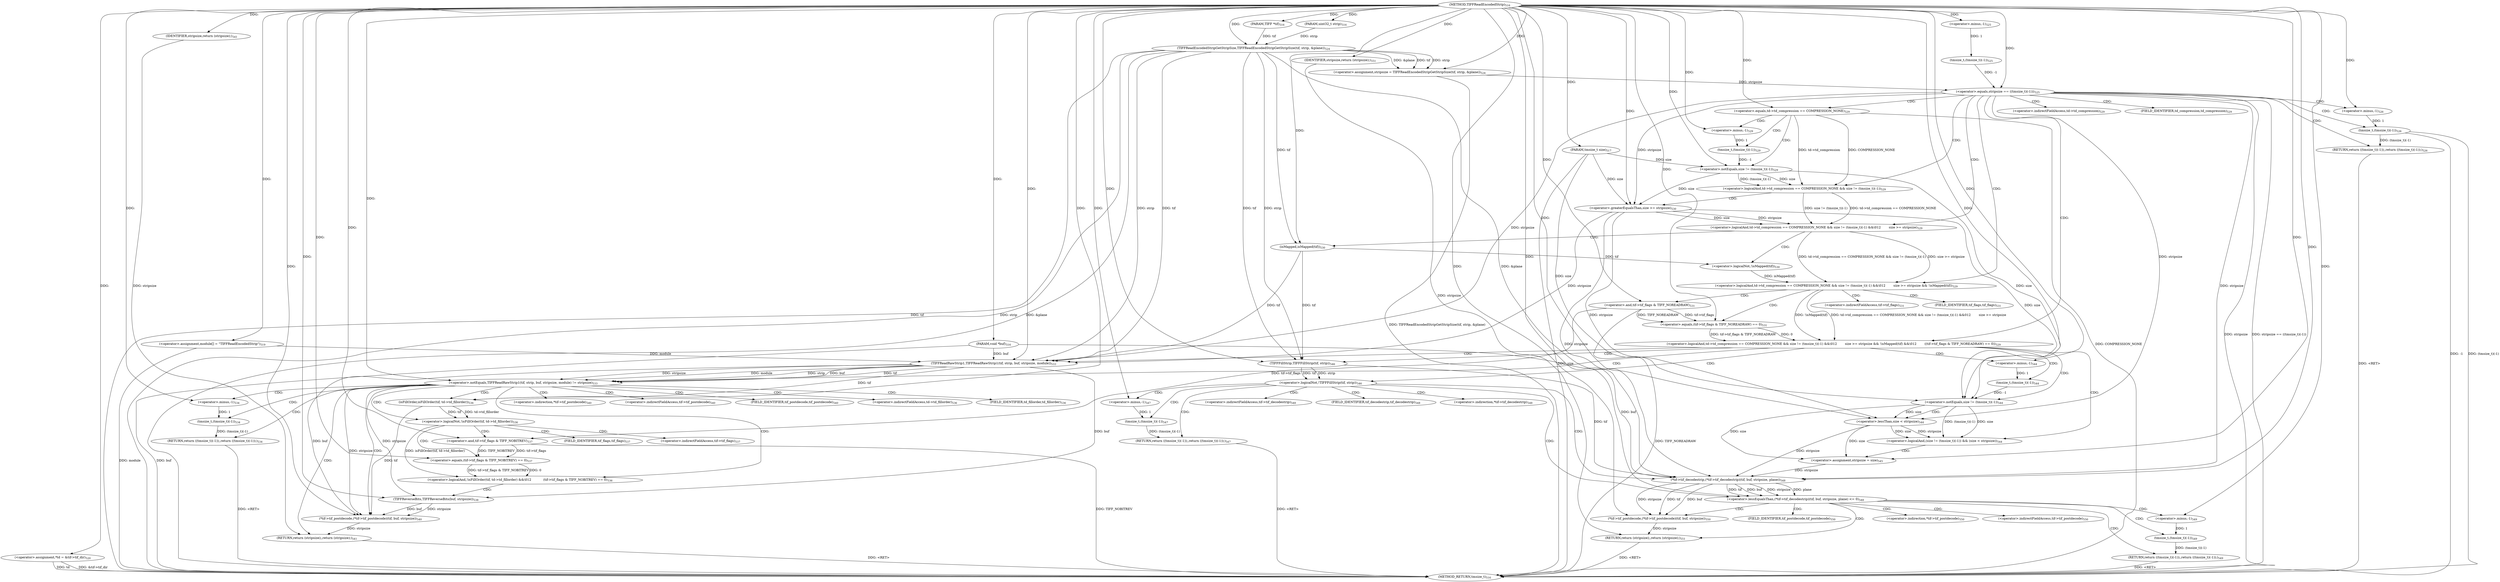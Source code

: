 digraph "TIFFReadEncodedStrip" {  
"74935" [label = <(METHOD,TIFFReadEncodedStrip)<SUB>516</SUB>> ]
"75095" [label = <(METHOD_RETURN,tmsize_t)<SUB>516</SUB>> ]
"74936" [label = <(PARAM,TIFF *tif)<SUB>516</SUB>> ]
"74937" [label = <(PARAM,uint32_t strip)<SUB>516</SUB>> ]
"74938" [label = <(PARAM,void *buf)<SUB>516</SUB>> ]
"74939" [label = <(PARAM,tmsize_t size)<SUB>517</SUB>> ]
"74942" [label = <(&lt;operator&gt;.assignment,module[] = &quot;TIFFReadEncodedStrip&quot;)<SUB>519</SUB>> ]
"74946" [label = <(&lt;operator&gt;.assignment,*td = &amp;tif-&gt;tif_dir)<SUB>520</SUB>> ]
"74954" [label = <(&lt;operator&gt;.assignment,stripsize = TIFFReadEncodedStripGetStripSize(tif, strip, &amp;plane))<SUB>524</SUB>> ]
"75085" [label = <(*tif-&gt;tif_postdecode,(*tif-&gt;tif_postdecode)(tif, buf, stripsize))<SUB>550</SUB>> ]
"75093" [label = <(RETURN,return (stripsize);,return (stripsize);)<SUB>551</SUB>> ]
"74962" [label = <(&lt;operator&gt;.equals,stripsize == ((tmsize_t)(-1)))<SUB>525</SUB>> ]
"74973" [label = <(&lt;operator&gt;.logicalAnd,td-&gt;td_compression == COMPRESSION_NONE &amp;&amp; size != (tmsize_t)(-1) &amp;&amp;\012        size &gt;= stripsize &amp;&amp; !isMapped(tif) &amp;&amp;\012        ((tif-&gt;tif_flags &amp; TIFF_NOREADRAW) == 0))<SUB>529</SUB>> ]
"75045" [label = <(&lt;operator&gt;.logicalAnd,(size != (tmsize_t)(-1)) &amp;&amp; (size &lt; stripsize))<SUB>544</SUB>> ]
"75059" [label = <(&lt;operator&gt;.logicalNot,!TIFFFillStrip(tif, strip))<SUB>546</SUB>> ]
"75069" [label = <(&lt;operator&gt;.lessEqualsThan,(*tif-&gt;tif_decodestrip)(tif, buf, stripsize, plane) &lt;= 0)<SUB>548</SUB>> ]
"75094" [label = <(IDENTIFIER,stripsize,return (stripsize);)<SUB>551</SUB>> ]
"74956" [label = <(TIFFReadEncodedStripGetStripSize,TIFFReadEncodedStripGetStripSize(tif, strip, &amp;plane))<SUB>524</SUB>> ]
"74968" [label = <(RETURN,return ((tmsize_t)(-1));,return ((tmsize_t)(-1));)<SUB>526</SUB>> ]
"75034" [label = <(*tif-&gt;tif_postdecode,(*tif-&gt;tif_postdecode)(tif, buf, stripsize))<SUB>540</SUB>> ]
"75042" [label = <(RETURN,return (stripsize);,return (stripsize);)<SUB>541</SUB>> ]
"75055" [label = <(&lt;operator&gt;.assignment,stripsize = size)<SUB>545</SUB>> ]
"75064" [label = <(RETURN,return ((tmsize_t)(-1));,return ((tmsize_t)(-1));)<SUB>547</SUB>> ]
"75081" [label = <(RETURN,return ((tmsize_t)(-1));,return ((tmsize_t)(-1));)<SUB>549</SUB>> ]
"74964" [label = <(tmsize_t,(tmsize_t)(-1))<SUB>525</SUB>> ]
"74969" [label = <(tmsize_t,(tmsize_t)(-1))<SUB>526</SUB>> ]
"74974" [label = <(&lt;operator&gt;.logicalAnd,td-&gt;td_compression == COMPRESSION_NONE &amp;&amp; size != (tmsize_t)(-1) &amp;&amp;\012        size &gt;= stripsize &amp;&amp; !isMapped(tif))<SUB>529</SUB>> ]
"74993" [label = <(&lt;operator&gt;.equals,(tif-&gt;tif_flags &amp; TIFF_NOREADRAW) == 0)<SUB>531</SUB>> ]
"75002" [label = <(&lt;operator&gt;.notEquals,TIFFReadRawStrip1(tif, strip, buf, stripsize, module) != stripsize)<SUB>533</SUB>> ]
"75016" [label = <(&lt;operator&gt;.logicalAnd,!isFillOrder(tif, td-&gt;td_fillorder) &amp;&amp;\012            (tif-&gt;tif_flags &amp; TIFF_NOBITREV) == 0)<SUB>536</SUB>> ]
"75043" [label = <(IDENTIFIER,stripsize,return (stripsize);)<SUB>541</SUB>> ]
"75046" [label = <(&lt;operator&gt;.notEquals,size != (tmsize_t)(-1))<SUB>544</SUB>> ]
"75051" [label = <(&lt;operator&gt;.lessThan,size &lt; stripsize)<SUB>544</SUB>> ]
"75060" [label = <(TIFFFillStrip,TIFFFillStrip(tif, strip))<SUB>546</SUB>> ]
"75065" [label = <(tmsize_t,(tmsize_t)(-1))<SUB>547</SUB>> ]
"75070" [label = <(*tif-&gt;tif_decodestrip,(*tif-&gt;tif_decodestrip)(tif, buf, stripsize, plane))<SUB>548</SUB>> ]
"75082" [label = <(tmsize_t,(tmsize_t)(-1))<SUB>549</SUB>> ]
"74965" [label = <(&lt;operator&gt;.minus,-1)<SUB>525</SUB>> ]
"74975" [label = <(&lt;operator&gt;.logicalAnd,td-&gt;td_compression == COMPRESSION_NONE &amp;&amp; size != (tmsize_t)(-1) &amp;&amp;\012        size &gt;= stripsize)<SUB>529</SUB>> ]
"74990" [label = <(&lt;operator&gt;.logicalNot,!isMapped(tif))<SUB>530</SUB>> ]
"74994" [label = <(&lt;operator&gt;.and,tif-&gt;tif_flags &amp; TIFF_NOREADRAW)<SUB>531</SUB>> ]
"75011" [label = <(RETURN,return ((tmsize_t)(-1));,return ((tmsize_t)(-1));)<SUB>534</SUB>> ]
"75031" [label = <(TIFFReverseBits,TIFFReverseBits(buf, stripsize))<SUB>538</SUB>> ]
"75048" [label = <(tmsize_t,(tmsize_t)(-1))<SUB>544</SUB>> ]
"74970" [label = <(&lt;operator&gt;.minus,-1)<SUB>526</SUB>> ]
"74976" [label = <(&lt;operator&gt;.logicalAnd,td-&gt;td_compression == COMPRESSION_NONE &amp;&amp; size != (tmsize_t)(-1))<SUB>529</SUB>> ]
"74987" [label = <(&lt;operator&gt;.greaterEqualsThan,size &gt;= stripsize)<SUB>530</SUB>> ]
"74991" [label = <(isMapped,isMapped(tif))<SUB>530</SUB>> ]
"75003" [label = <(TIFFReadRawStrip1,TIFFReadRawStrip1(tif, strip, buf, stripsize, module))<SUB>533</SUB>> ]
"75012" [label = <(tmsize_t,(tmsize_t)(-1))<SUB>534</SUB>> ]
"75017" [label = <(&lt;operator&gt;.logicalNot,!isFillOrder(tif, td-&gt;td_fillorder))<SUB>536</SUB>> ]
"75023" [label = <(&lt;operator&gt;.equals,(tif-&gt;tif_flags &amp; TIFF_NOBITREV) == 0)<SUB>537</SUB>> ]
"75049" [label = <(&lt;operator&gt;.minus,-1)<SUB>544</SUB>> ]
"75066" [label = <(&lt;operator&gt;.minus,-1)<SUB>547</SUB>> ]
"75083" [label = <(&lt;operator&gt;.minus,-1)<SUB>549</SUB>> ]
"74977" [label = <(&lt;operator&gt;.equals,td-&gt;td_compression == COMPRESSION_NONE)<SUB>529</SUB>> ]
"74982" [label = <(&lt;operator&gt;.notEquals,size != (tmsize_t)(-1))<SUB>529</SUB>> ]
"75018" [label = <(isFillOrder,isFillOrder(tif, td-&gt;td_fillorder))<SUB>536</SUB>> ]
"75024" [label = <(&lt;operator&gt;.and,tif-&gt;tif_flags &amp; TIFF_NOBITREV)<SUB>537</SUB>> ]
"74984" [label = <(tmsize_t,(tmsize_t)(-1))<SUB>529</SUB>> ]
"75013" [label = <(&lt;operator&gt;.minus,-1)<SUB>534</SUB>> ]
"74985" [label = <(&lt;operator&gt;.minus,-1)<SUB>529</SUB>> ]
"75086" [label = <(&lt;operator&gt;.indirection,*tif-&gt;tif_postdecode)<SUB>550</SUB>> ]
"75087" [label = <(&lt;operator&gt;.indirectFieldAccess,tif-&gt;tif_postdecode)<SUB>550</SUB>> ]
"75035" [label = <(&lt;operator&gt;.indirection,*tif-&gt;tif_postdecode)<SUB>540</SUB>> ]
"75071" [label = <(&lt;operator&gt;.indirection,*tif-&gt;tif_decodestrip)<SUB>548</SUB>> ]
"75089" [label = <(FIELD_IDENTIFIER,tif_postdecode,tif_postdecode)<SUB>550</SUB>> ]
"74995" [label = <(&lt;operator&gt;.indirectFieldAccess,tif-&gt;tif_flags)<SUB>531</SUB>> ]
"75036" [label = <(&lt;operator&gt;.indirectFieldAccess,tif-&gt;tif_postdecode)<SUB>540</SUB>> ]
"75072" [label = <(&lt;operator&gt;.indirectFieldAccess,tif-&gt;tif_decodestrip)<SUB>548</SUB>> ]
"74997" [label = <(FIELD_IDENTIFIER,tif_flags,tif_flags)<SUB>531</SUB>> ]
"75038" [label = <(FIELD_IDENTIFIER,tif_postdecode,tif_postdecode)<SUB>540</SUB>> ]
"75074" [label = <(FIELD_IDENTIFIER,tif_decodestrip,tif_decodestrip)<SUB>548</SUB>> ]
"74978" [label = <(&lt;operator&gt;.indirectFieldAccess,td-&gt;td_compression)<SUB>529</SUB>> ]
"75020" [label = <(&lt;operator&gt;.indirectFieldAccess,td-&gt;td_fillorder)<SUB>536</SUB>> ]
"75025" [label = <(&lt;operator&gt;.indirectFieldAccess,tif-&gt;tif_flags)<SUB>537</SUB>> ]
"74980" [label = <(FIELD_IDENTIFIER,td_compression,td_compression)<SUB>529</SUB>> ]
"75022" [label = <(FIELD_IDENTIFIER,td_fillorder,td_fillorder)<SUB>536</SUB>> ]
"75027" [label = <(FIELD_IDENTIFIER,tif_flags,tif_flags)<SUB>537</SUB>> ]
  "75011" -> "75095"  [ label = "DDG: &lt;RET&gt;"] 
  "75081" -> "75095"  [ label = "DDG: &lt;RET&gt;"] 
  "75093" -> "75095"  [ label = "DDG: &lt;RET&gt;"] 
  "74968" -> "75095"  [ label = "DDG: &lt;RET&gt;"] 
  "75042" -> "75095"  [ label = "DDG: &lt;RET&gt;"] 
  "75064" -> "75095"  [ label = "DDG: &lt;RET&gt;"] 
  "74938" -> "75095"  [ label = "DDG: buf"] 
  "74939" -> "75095"  [ label = "DDG: size"] 
  "74942" -> "75095"  [ label = "DDG: module"] 
  "74946" -> "75095"  [ label = "DDG: td"] 
  "74946" -> "75095"  [ label = "DDG: &amp;tif-&gt;tif_dir"] 
  "74956" -> "75095"  [ label = "DDG: tif"] 
  "74956" -> "75095"  [ label = "DDG: strip"] 
  "74956" -> "75095"  [ label = "DDG: &amp;plane"] 
  "74954" -> "75095"  [ label = "DDG: TIFFReadEncodedStripGetStripSize(tif, strip, &amp;plane)"] 
  "74962" -> "75095"  [ label = "DDG: stripsize"] 
  "74962" -> "75095"  [ label = "DDG: stripsize == ((tmsize_t)(-1))"] 
  "74969" -> "75095"  [ label = "DDG: -1"] 
  "74969" -> "75095"  [ label = "DDG: (tmsize_t)(-1)"] 
  "75024" -> "75095"  [ label = "DDG: TIFF_NOBITREV"] 
  "74994" -> "75095"  [ label = "DDG: TIFF_NOREADRAW"] 
  "74977" -> "75095"  [ label = "DDG: COMPRESSION_NONE"] 
  "74935" -> "74936"  [ label = "DDG: "] 
  "74935" -> "74937"  [ label = "DDG: "] 
  "74935" -> "74938"  [ label = "DDG: "] 
  "74935" -> "74939"  [ label = "DDG: "] 
  "74935" -> "74942"  [ label = "DDG: "] 
  "74956" -> "74954"  [ label = "DDG: tif"] 
  "74956" -> "74954"  [ label = "DDG: strip"] 
  "74956" -> "74954"  [ label = "DDG: &amp;plane"] 
  "75094" -> "75093"  [ label = "DDG: stripsize"] 
  "75085" -> "75093"  [ label = "DDG: stripsize"] 
  "74935" -> "74946"  [ label = "DDG: "] 
  "74935" -> "74954"  [ label = "DDG: "] 
  "75070" -> "75085"  [ label = "DDG: tif"] 
  "74935" -> "75085"  [ label = "DDG: "] 
  "75070" -> "75085"  [ label = "DDG: buf"] 
  "75070" -> "75085"  [ label = "DDG: stripsize"] 
  "74935" -> "75094"  [ label = "DDG: "] 
  "74936" -> "74956"  [ label = "DDG: tif"] 
  "74935" -> "74956"  [ label = "DDG: "] 
  "74937" -> "74956"  [ label = "DDG: strip"] 
  "74954" -> "74962"  [ label = "DDG: stripsize"] 
  "74935" -> "74962"  [ label = "DDG: "] 
  "74964" -> "74962"  [ label = "DDG: -1"] 
  "74969" -> "74968"  [ label = "DDG: (tmsize_t)(-1)"] 
  "74974" -> "74973"  [ label = "DDG: td-&gt;td_compression == COMPRESSION_NONE &amp;&amp; size != (tmsize_t)(-1) &amp;&amp;\012        size &gt;= stripsize"] 
  "74974" -> "74973"  [ label = "DDG: !isMapped(tif)"] 
  "74993" -> "74973"  [ label = "DDG: tif-&gt;tif_flags &amp; TIFF_NOREADRAW"] 
  "74993" -> "74973"  [ label = "DDG: 0"] 
  "75043" -> "75042"  [ label = "DDG: stripsize"] 
  "75034" -> "75042"  [ label = "DDG: stripsize"] 
  "75046" -> "75045"  [ label = "DDG: size"] 
  "75046" -> "75045"  [ label = "DDG: (tmsize_t)(-1)"] 
  "75051" -> "75045"  [ label = "DDG: size"] 
  "75051" -> "75045"  [ label = "DDG: stripsize"] 
  "75046" -> "75055"  [ label = "DDG: size"] 
  "75051" -> "75055"  [ label = "DDG: size"] 
  "74935" -> "75055"  [ label = "DDG: "] 
  "75060" -> "75059"  [ label = "DDG: tif"] 
  "75060" -> "75059"  [ label = "DDG: strip"] 
  "75065" -> "75064"  [ label = "DDG: (tmsize_t)(-1)"] 
  "75070" -> "75069"  [ label = "DDG: tif"] 
  "75070" -> "75069"  [ label = "DDG: buf"] 
  "75070" -> "75069"  [ label = "DDG: stripsize"] 
  "75070" -> "75069"  [ label = "DDG: plane"] 
  "74935" -> "75069"  [ label = "DDG: "] 
  "75082" -> "75081"  [ label = "DDG: (tmsize_t)(-1)"] 
  "74965" -> "74964"  [ label = "DDG: 1"] 
  "74975" -> "74974"  [ label = "DDG: td-&gt;td_compression == COMPRESSION_NONE &amp;&amp; size != (tmsize_t)(-1)"] 
  "74975" -> "74974"  [ label = "DDG: size &gt;= stripsize"] 
  "74990" -> "74974"  [ label = "DDG: isMapped(tif)"] 
  "74994" -> "74993"  [ label = "DDG: tif-&gt;tif_flags"] 
  "74994" -> "74993"  [ label = "DDG: TIFF_NOREADRAW"] 
  "74935" -> "74993"  [ label = "DDG: "] 
  "75018" -> "75034"  [ label = "DDG: tif"] 
  "74935" -> "75034"  [ label = "DDG: "] 
  "75003" -> "75034"  [ label = "DDG: buf"] 
  "75031" -> "75034"  [ label = "DDG: buf"] 
  "75002" -> "75034"  [ label = "DDG: stripsize"] 
  "75031" -> "75034"  [ label = "DDG: stripsize"] 
  "74935" -> "75043"  [ label = "DDG: "] 
  "74982" -> "75046"  [ label = "DDG: size"] 
  "74987" -> "75046"  [ label = "DDG: size"] 
  "74939" -> "75046"  [ label = "DDG: size"] 
  "74935" -> "75046"  [ label = "DDG: "] 
  "75048" -> "75046"  [ label = "DDG: -1"] 
  "75046" -> "75051"  [ label = "DDG: size"] 
  "74935" -> "75051"  [ label = "DDG: "] 
  "74962" -> "75051"  [ label = "DDG: stripsize"] 
  "74987" -> "75051"  [ label = "DDG: stripsize"] 
  "74956" -> "75060"  [ label = "DDG: tif"] 
  "74991" -> "75060"  [ label = "DDG: tif"] 
  "74935" -> "75060"  [ label = "DDG: "] 
  "74956" -> "75060"  [ label = "DDG: strip"] 
  "75060" -> "75070"  [ label = "DDG: tif"] 
  "74935" -> "75070"  [ label = "DDG: "] 
  "74938" -> "75070"  [ label = "DDG: buf"] 
  "74962" -> "75070"  [ label = "DDG: stripsize"] 
  "74987" -> "75070"  [ label = "DDG: stripsize"] 
  "75051" -> "75070"  [ label = "DDG: stripsize"] 
  "75055" -> "75070"  [ label = "DDG: stripsize"] 
  "74956" -> "75070"  [ label = "DDG: &amp;plane"] 
  "74935" -> "74965"  [ label = "DDG: "] 
  "74970" -> "74969"  [ label = "DDG: 1"] 
  "74976" -> "74975"  [ label = "DDG: td-&gt;td_compression == COMPRESSION_NONE"] 
  "74976" -> "74975"  [ label = "DDG: size != (tmsize_t)(-1)"] 
  "74987" -> "74975"  [ label = "DDG: size"] 
  "74987" -> "74975"  [ label = "DDG: stripsize"] 
  "74991" -> "74990"  [ label = "DDG: tif"] 
  "74935" -> "74994"  [ label = "DDG: "] 
  "75003" -> "75002"  [ label = "DDG: tif"] 
  "75003" -> "75002"  [ label = "DDG: stripsize"] 
  "75003" -> "75002"  [ label = "DDG: module"] 
  "75003" -> "75002"  [ label = "DDG: strip"] 
  "75003" -> "75002"  [ label = "DDG: buf"] 
  "74935" -> "75002"  [ label = "DDG: "] 
  "75012" -> "75011"  [ label = "DDG: (tmsize_t)(-1)"] 
  "75017" -> "75016"  [ label = "DDG: isFillOrder(tif, td-&gt;td_fillorder)"] 
  "75023" -> "75016"  [ label = "DDG: tif-&gt;tif_flags &amp; TIFF_NOBITREV"] 
  "75023" -> "75016"  [ label = "DDG: 0"] 
  "75049" -> "75048"  [ label = "DDG: 1"] 
  "75066" -> "75065"  [ label = "DDG: 1"] 
  "75083" -> "75082"  [ label = "DDG: 1"] 
  "74935" -> "74970"  [ label = "DDG: "] 
  "74977" -> "74976"  [ label = "DDG: td-&gt;td_compression"] 
  "74977" -> "74976"  [ label = "DDG: COMPRESSION_NONE"] 
  "74982" -> "74976"  [ label = "DDG: size"] 
  "74982" -> "74976"  [ label = "DDG: (tmsize_t)(-1)"] 
  "74982" -> "74987"  [ label = "DDG: size"] 
  "74939" -> "74987"  [ label = "DDG: size"] 
  "74935" -> "74987"  [ label = "DDG: "] 
  "74962" -> "74987"  [ label = "DDG: stripsize"] 
  "74956" -> "74991"  [ label = "DDG: tif"] 
  "74935" -> "74991"  [ label = "DDG: "] 
  "74956" -> "75003"  [ label = "DDG: tif"] 
  "74991" -> "75003"  [ label = "DDG: tif"] 
  "74935" -> "75003"  [ label = "DDG: "] 
  "74956" -> "75003"  [ label = "DDG: strip"] 
  "74938" -> "75003"  [ label = "DDG: buf"] 
  "74962" -> "75003"  [ label = "DDG: stripsize"] 
  "74987" -> "75003"  [ label = "DDG: stripsize"] 
  "74942" -> "75003"  [ label = "DDG: module"] 
  "75018" -> "75017"  [ label = "DDG: tif"] 
  "75018" -> "75017"  [ label = "DDG: td-&gt;td_fillorder"] 
  "75024" -> "75023"  [ label = "DDG: tif-&gt;tif_flags"] 
  "75024" -> "75023"  [ label = "DDG: TIFF_NOBITREV"] 
  "74935" -> "75023"  [ label = "DDG: "] 
  "75003" -> "75031"  [ label = "DDG: buf"] 
  "74935" -> "75031"  [ label = "DDG: "] 
  "75002" -> "75031"  [ label = "DDG: stripsize"] 
  "74935" -> "75049"  [ label = "DDG: "] 
  "74935" -> "75066"  [ label = "DDG: "] 
  "74935" -> "75083"  [ label = "DDG: "] 
  "74935" -> "74977"  [ label = "DDG: "] 
  "74939" -> "74982"  [ label = "DDG: size"] 
  "74935" -> "74982"  [ label = "DDG: "] 
  "74984" -> "74982"  [ label = "DDG: -1"] 
  "75013" -> "75012"  [ label = "DDG: 1"] 
  "75003" -> "75018"  [ label = "DDG: tif"] 
  "74935" -> "75018"  [ label = "DDG: "] 
  "74994" -> "75024"  [ label = "DDG: tif-&gt;tif_flags"] 
  "74935" -> "75024"  [ label = "DDG: "] 
  "74985" -> "74984"  [ label = "DDG: 1"] 
  "74935" -> "75013"  [ label = "DDG: "] 
  "74935" -> "74985"  [ label = "DDG: "] 
  "74962" -> "74980"  [ label = "CDG: "] 
  "74962" -> "74976"  [ label = "CDG: "] 
  "74962" -> "74978"  [ label = "CDG: "] 
  "74962" -> "74974"  [ label = "CDG: "] 
  "74962" -> "74973"  [ label = "CDG: "] 
  "74962" -> "74968"  [ label = "CDG: "] 
  "74962" -> "74970"  [ label = "CDG: "] 
  "74962" -> "74969"  [ label = "CDG: "] 
  "74962" -> "74977"  [ label = "CDG: "] 
  "74962" -> "74975"  [ label = "CDG: "] 
  "74973" -> "75002"  [ label = "CDG: "] 
  "74973" -> "75046"  [ label = "CDG: "] 
  "74973" -> "75049"  [ label = "CDG: "] 
  "74973" -> "75045"  [ label = "CDG: "] 
  "74973" -> "75059"  [ label = "CDG: "] 
  "74973" -> "75060"  [ label = "CDG: "] 
  "74973" -> "75003"  [ label = "CDG: "] 
  "74973" -> "75048"  [ label = "CDG: "] 
  "75045" -> "75055"  [ label = "CDG: "] 
  "75059" -> "75074"  [ label = "CDG: "] 
  "75059" -> "75072"  [ label = "CDG: "] 
  "75059" -> "75070"  [ label = "CDG: "] 
  "75059" -> "75065"  [ label = "CDG: "] 
  "75059" -> "75064"  [ label = "CDG: "] 
  "75059" -> "75066"  [ label = "CDG: "] 
  "75059" -> "75069"  [ label = "CDG: "] 
  "75059" -> "75071"  [ label = "CDG: "] 
  "75069" -> "75087"  [ label = "CDG: "] 
  "75069" -> "75081"  [ label = "CDG: "] 
  "75069" -> "75093"  [ label = "CDG: "] 
  "75069" -> "75086"  [ label = "CDG: "] 
  "75069" -> "75083"  [ label = "CDG: "] 
  "75069" -> "75082"  [ label = "CDG: "] 
  "75069" -> "75085"  [ label = "CDG: "] 
  "75069" -> "75089"  [ label = "CDG: "] 
  "74974" -> "74997"  [ label = "CDG: "] 
  "74974" -> "74994"  [ label = "CDG: "] 
  "74974" -> "74993"  [ label = "CDG: "] 
  "74974" -> "74995"  [ label = "CDG: "] 
  "75046" -> "75051"  [ label = "CDG: "] 
  "74975" -> "74990"  [ label = "CDG: "] 
  "74975" -> "74991"  [ label = "CDG: "] 
  "75002" -> "75035"  [ label = "CDG: "] 
  "75002" -> "75018"  [ label = "CDG: "] 
  "75002" -> "75017"  [ label = "CDG: "] 
  "75002" -> "75012"  [ label = "CDG: "] 
  "75002" -> "75042"  [ label = "CDG: "] 
  "75002" -> "75013"  [ label = "CDG: "] 
  "75002" -> "75020"  [ label = "CDG: "] 
  "75002" -> "75036"  [ label = "CDG: "] 
  "75002" -> "75016"  [ label = "CDG: "] 
  "75002" -> "75034"  [ label = "CDG: "] 
  "75002" -> "75038"  [ label = "CDG: "] 
  "75002" -> "75011"  [ label = "CDG: "] 
  "75002" -> "75022"  [ label = "CDG: "] 
  "75016" -> "75031"  [ label = "CDG: "] 
  "74976" -> "74987"  [ label = "CDG: "] 
  "75017" -> "75027"  [ label = "CDG: "] 
  "75017" -> "75024"  [ label = "CDG: "] 
  "75017" -> "75023"  [ label = "CDG: "] 
  "75017" -> "75025"  [ label = "CDG: "] 
  "74977" -> "74982"  [ label = "CDG: "] 
  "74977" -> "74984"  [ label = "CDG: "] 
  "74977" -> "74985"  [ label = "CDG: "] 
}
